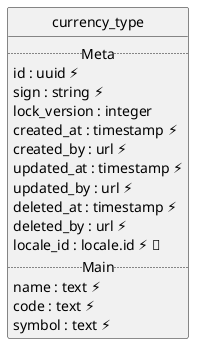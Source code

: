 @startuml uml
skinparam monochrome true
skinparam linetype ortho
hide circle

entity currency_type {
  .. Meta ..
  id : uuid ⚡
  sign : string ⚡
  lock_version : integer
  created_at : timestamp ⚡
  created_by : url ⚡
  updated_at : timestamp ⚡
  updated_by : url ⚡
  deleted_at : timestamp ⚡
  deleted_by : url ⚡
  locale_id : locale.id ⚡ 🔑
  .. Main ..
  name : text ⚡
  code : text ⚡
  symbol : text ⚡
}

@enduml
